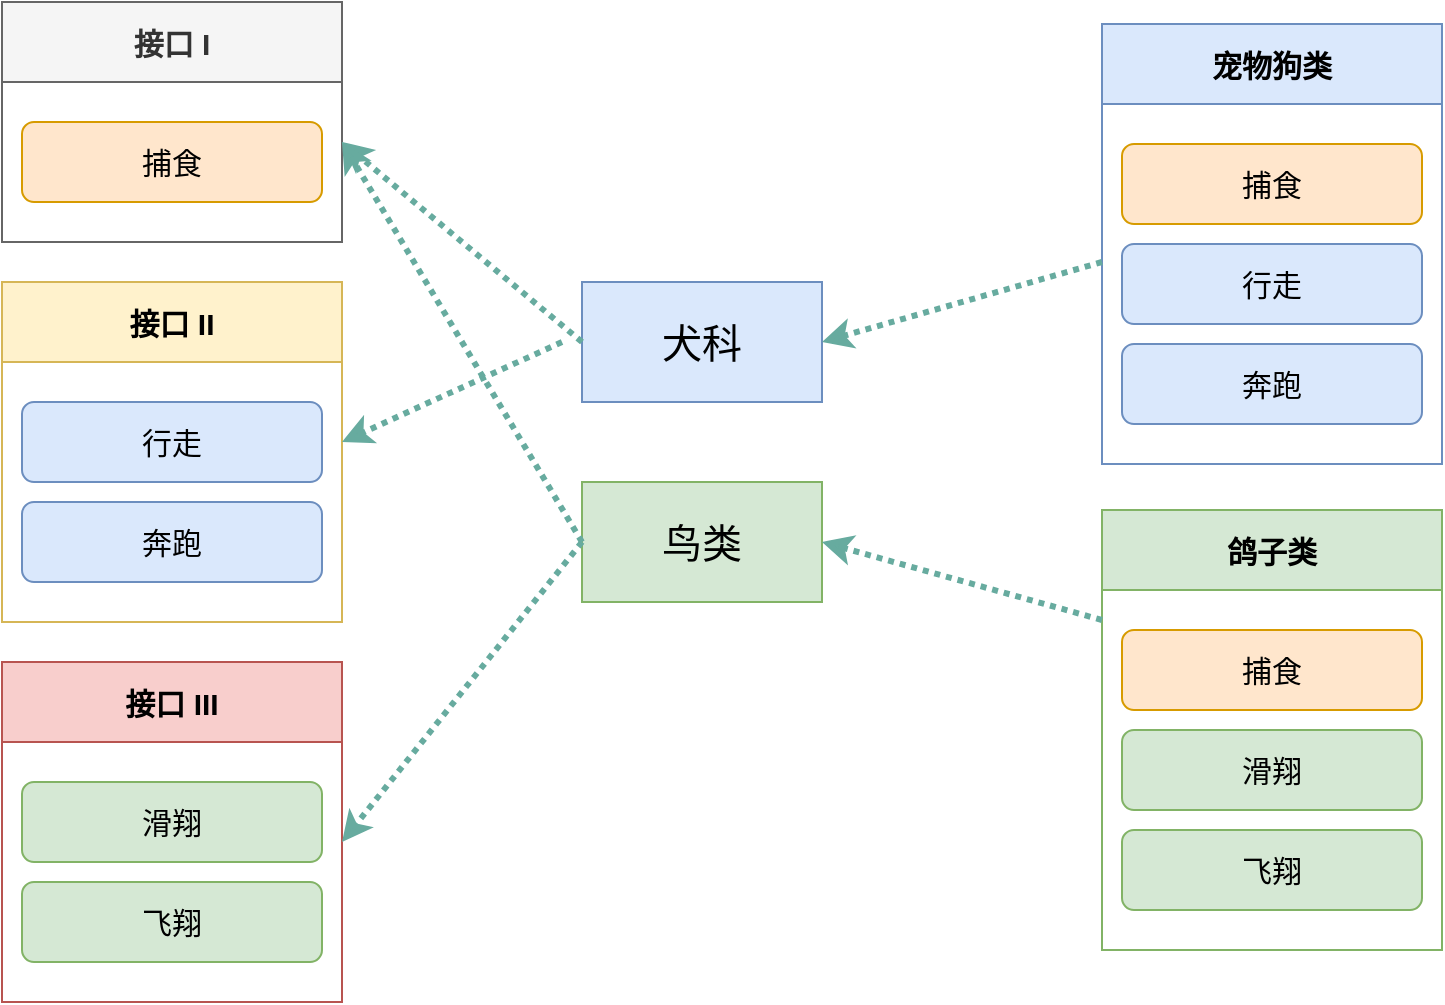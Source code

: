 <mxfile version="14.7.7" type="github">
  <diagram id="U8Gq-dn_gDHIcMUQXtdp" name="第 1 页">
    <mxGraphModel dx="946" dy="564" grid="1" gridSize="10" guides="1" tooltips="1" connect="1" arrows="1" fold="1" page="1" pageScale="1" pageWidth="1169" pageHeight="827" math="0" shadow="0">
      <root>
        <mxCell id="0" />
        <mxCell id="1" parent="0" />
        <mxCell id="-H0oDsWEmCGjMGa4AHSn-1" value="接口 I" style="swimlane;glass=0;startSize=40;fontSize=15;fillColor=#f5f5f5;strokeColor=#666666;fontColor=#333333;" vertex="1" parent="1">
          <mxGeometry x="110" y="160" width="170" height="120" as="geometry" />
        </mxCell>
        <mxCell id="-H0oDsWEmCGjMGa4AHSn-2" value="&lt;font style=&quot;font-size: 15px&quot;&gt;捕食&lt;/font&gt;" style="rounded=1;whiteSpace=wrap;html=1;glass=0;fillColor=#ffe6cc;strokeColor=#d79b00;" vertex="1" parent="-H0oDsWEmCGjMGa4AHSn-1">
          <mxGeometry x="10" y="60" width="150" height="40" as="geometry" />
        </mxCell>
        <mxCell id="-H0oDsWEmCGjMGa4AHSn-7" value="&lt;font style=&quot;font-size: 20px&quot;&gt;犬科&lt;/font&gt;" style="rounded=0;whiteSpace=wrap;html=1;glass=0;fillColor=#dae8fc;strokeColor=#6c8ebf;" vertex="1" parent="1">
          <mxGeometry x="400" y="300" width="120" height="60" as="geometry" />
        </mxCell>
        <mxCell id="-H0oDsWEmCGjMGa4AHSn-8" value="&lt;font&gt;&lt;font style=&quot;font-size: 20px&quot;&gt;鸟类&lt;/font&gt;&lt;br&gt;&lt;/font&gt;" style="rounded=0;whiteSpace=wrap;html=1;glass=0;fillColor=#d5e8d4;strokeColor=#82b366;" vertex="1" parent="1">
          <mxGeometry x="400" y="400" width="120" height="60" as="geometry" />
        </mxCell>
        <mxCell id="-H0oDsWEmCGjMGa4AHSn-9" value="宠物狗类" style="swimlane;glass=0;startSize=40;fillColor=#dae8fc;strokeColor=#6c8ebf;fontSize=15;" vertex="1" parent="1">
          <mxGeometry x="660" y="171" width="170" height="220" as="geometry" />
        </mxCell>
        <mxCell id="-H0oDsWEmCGjMGa4AHSn-10" value="&lt;span style=&quot;font-size: 15px&quot;&gt;捕食&lt;/span&gt;" style="rounded=1;whiteSpace=wrap;html=1;glass=0;fillColor=#ffe6cc;strokeColor=#d79b00;" vertex="1" parent="-H0oDsWEmCGjMGa4AHSn-9">
          <mxGeometry x="10" y="60" width="150" height="40" as="geometry" />
        </mxCell>
        <mxCell id="-H0oDsWEmCGjMGa4AHSn-13" value="&lt;span style=&quot;font-size: 15px&quot;&gt;奔跑&lt;/span&gt;" style="rounded=1;whiteSpace=wrap;html=1;glass=0;fillColor=#dae8fc;strokeColor=#6c8ebf;" vertex="1" parent="-H0oDsWEmCGjMGa4AHSn-9">
          <mxGeometry x="10" y="160" width="150" height="40" as="geometry" />
        </mxCell>
        <mxCell id="-H0oDsWEmCGjMGa4AHSn-14" value="&lt;span style=&quot;font-size: 15px&quot;&gt;行走&lt;/span&gt;" style="rounded=1;whiteSpace=wrap;html=1;glass=0;fillColor=#dae8fc;strokeColor=#6c8ebf;" vertex="1" parent="-H0oDsWEmCGjMGa4AHSn-9">
          <mxGeometry x="10" y="110" width="150" height="40" as="geometry" />
        </mxCell>
        <mxCell id="-H0oDsWEmCGjMGa4AHSn-16" value="鸽子类" style="swimlane;glass=0;startSize=40;fillColor=#d5e8d4;strokeColor=#82b366;fontSize=15;" vertex="1" parent="1">
          <mxGeometry x="660" y="414" width="170" height="220" as="geometry" />
        </mxCell>
        <mxCell id="-H0oDsWEmCGjMGa4AHSn-17" value="&lt;span style=&quot;font-size: 15px&quot;&gt;捕食&lt;/span&gt;" style="rounded=1;whiteSpace=wrap;html=1;glass=0;fillColor=#ffe6cc;strokeColor=#d79b00;" vertex="1" parent="-H0oDsWEmCGjMGa4AHSn-16">
          <mxGeometry x="10" y="60" width="150" height="40" as="geometry" />
        </mxCell>
        <mxCell id="-H0oDsWEmCGjMGa4AHSn-18" value="&lt;span style=&quot;font-size: 15px&quot;&gt;飞翔&lt;/span&gt;" style="rounded=1;whiteSpace=wrap;html=1;glass=0;fillColor=#d5e8d4;strokeColor=#82b366;" vertex="1" parent="-H0oDsWEmCGjMGa4AHSn-16">
          <mxGeometry x="10" y="160" width="150" height="40" as="geometry" />
        </mxCell>
        <mxCell id="-H0oDsWEmCGjMGa4AHSn-19" value="&lt;span style=&quot;font-size: 15px&quot;&gt;滑翔&lt;/span&gt;" style="rounded=1;whiteSpace=wrap;html=1;glass=0;fillColor=#d5e8d4;strokeColor=#82b366;" vertex="1" parent="-H0oDsWEmCGjMGa4AHSn-16">
          <mxGeometry x="10" y="110" width="150" height="40" as="geometry" />
        </mxCell>
        <mxCell id="-H0oDsWEmCGjMGa4AHSn-27" value="" style="endArrow=classic;html=1;dashed=1;dashPattern=1 1;fontSize=15;strokeColor=#67AB9F;strokeWidth=3;entryX=1;entryY=0.5;entryDx=0;entryDy=0;" edge="1" parent="1" target="-H0oDsWEmCGjMGa4AHSn-7">
          <mxGeometry width="50" height="50" relative="1" as="geometry">
            <mxPoint x="660" y="290" as="sourcePoint" />
            <mxPoint x="520" y="340" as="targetPoint" />
          </mxGeometry>
        </mxCell>
        <mxCell id="-H0oDsWEmCGjMGa4AHSn-28" value="" style="endArrow=classic;html=1;dashed=1;dashPattern=1 1;fontSize=15;strokeColor=#67AB9F;strokeWidth=3;exitX=0;exitY=0.25;exitDx=0;exitDy=0;entryX=1;entryY=0.5;entryDx=0;entryDy=0;" edge="1" parent="1" source="-H0oDsWEmCGjMGa4AHSn-16" target="-H0oDsWEmCGjMGa4AHSn-8">
          <mxGeometry width="50" height="50" relative="1" as="geometry">
            <mxPoint x="470" y="390" as="sourcePoint" />
            <mxPoint x="520" y="340" as="targetPoint" />
          </mxGeometry>
        </mxCell>
        <mxCell id="-H0oDsWEmCGjMGa4AHSn-29" value="接口 II" style="swimlane;glass=0;startSize=40;fontSize=15;fillColor=#fff2cc;strokeColor=#d6b656;" vertex="1" parent="1">
          <mxGeometry x="110" y="300" width="170" height="170" as="geometry" />
        </mxCell>
        <mxCell id="-H0oDsWEmCGjMGa4AHSn-33" value="&lt;span style=&quot;font-size: 15px&quot;&gt;奔跑&lt;/span&gt;" style="rounded=1;whiteSpace=wrap;html=1;glass=0;fillColor=#dae8fc;strokeColor=#6c8ebf;" vertex="1" parent="-H0oDsWEmCGjMGa4AHSn-29">
          <mxGeometry x="10" y="110" width="150" height="40" as="geometry" />
        </mxCell>
        <mxCell id="-H0oDsWEmCGjMGa4AHSn-34" value="&lt;span style=&quot;font-size: 15px&quot;&gt;行走&lt;/span&gt;" style="rounded=1;whiteSpace=wrap;html=1;glass=0;fillColor=#dae8fc;strokeColor=#6c8ebf;" vertex="1" parent="-H0oDsWEmCGjMGa4AHSn-29">
          <mxGeometry x="10" y="60" width="150" height="40" as="geometry" />
        </mxCell>
        <mxCell id="-H0oDsWEmCGjMGa4AHSn-35" value="接口 III" style="swimlane;glass=0;startSize=40;fontSize=15;fillColor=#f8cecc;strokeColor=#b85450;" vertex="1" parent="1">
          <mxGeometry x="110" y="490" width="170" height="170" as="geometry" />
        </mxCell>
        <mxCell id="-H0oDsWEmCGjMGa4AHSn-37" value="&lt;span style=&quot;font-size: 15px&quot;&gt;飞翔&lt;/span&gt;" style="rounded=1;whiteSpace=wrap;html=1;glass=0;fillColor=#d5e8d4;strokeColor=#82b366;" vertex="1" parent="-H0oDsWEmCGjMGa4AHSn-35">
          <mxGeometry x="10" y="110" width="150" height="40" as="geometry" />
        </mxCell>
        <mxCell id="-H0oDsWEmCGjMGa4AHSn-38" value="&lt;span style=&quot;font-size: 15px&quot;&gt;滑翔&lt;/span&gt;" style="rounded=1;whiteSpace=wrap;html=1;glass=0;fillColor=#d5e8d4;strokeColor=#82b366;" vertex="1" parent="-H0oDsWEmCGjMGa4AHSn-35">
          <mxGeometry x="10" y="60" width="150" height="40" as="geometry" />
        </mxCell>
        <mxCell id="-H0oDsWEmCGjMGa4AHSn-42" value="" style="endArrow=classic;html=1;dashed=1;dashPattern=1 1;fontSize=15;strokeColor=#67AB9F;strokeWidth=3;exitX=0;exitY=0.5;exitDx=0;exitDy=0;" edge="1" parent="1" source="-H0oDsWEmCGjMGa4AHSn-7">
          <mxGeometry width="50" height="50" relative="1" as="geometry">
            <mxPoint x="478" y="385" as="sourcePoint" />
            <mxPoint x="280" y="230" as="targetPoint" />
          </mxGeometry>
        </mxCell>
        <mxCell id="-H0oDsWEmCGjMGa4AHSn-43" value="" style="endArrow=classic;html=1;dashed=1;dashPattern=1 1;fontSize=15;strokeColor=#67AB9F;strokeWidth=3;" edge="1" parent="1">
          <mxGeometry width="50" height="50" relative="1" as="geometry">
            <mxPoint x="390" y="330" as="sourcePoint" />
            <mxPoint x="280" y="380" as="targetPoint" />
          </mxGeometry>
        </mxCell>
        <mxCell id="-H0oDsWEmCGjMGa4AHSn-44" value="" style="endArrow=classic;html=1;dashed=1;dashPattern=1 1;fontSize=15;strokeColor=#67AB9F;strokeWidth=3;exitX=0;exitY=0.5;exitDx=0;exitDy=0;" edge="1" parent="1" source="-H0oDsWEmCGjMGa4AHSn-8">
          <mxGeometry width="50" height="50" relative="1" as="geometry">
            <mxPoint x="400" y="340" as="sourcePoint" />
            <mxPoint x="280" y="230" as="targetPoint" />
          </mxGeometry>
        </mxCell>
        <mxCell id="-H0oDsWEmCGjMGa4AHSn-45" value="" style="endArrow=classic;html=1;dashed=1;dashPattern=1 1;fontSize=15;strokeColor=#67AB9F;strokeWidth=3;exitX=0;exitY=0.5;exitDx=0;exitDy=0;" edge="1" parent="1" source="-H0oDsWEmCGjMGa4AHSn-8">
          <mxGeometry width="50" height="50" relative="1" as="geometry">
            <mxPoint x="400" y="340" as="sourcePoint" />
            <mxPoint x="280" y="580" as="targetPoint" />
          </mxGeometry>
        </mxCell>
      </root>
    </mxGraphModel>
  </diagram>
</mxfile>
